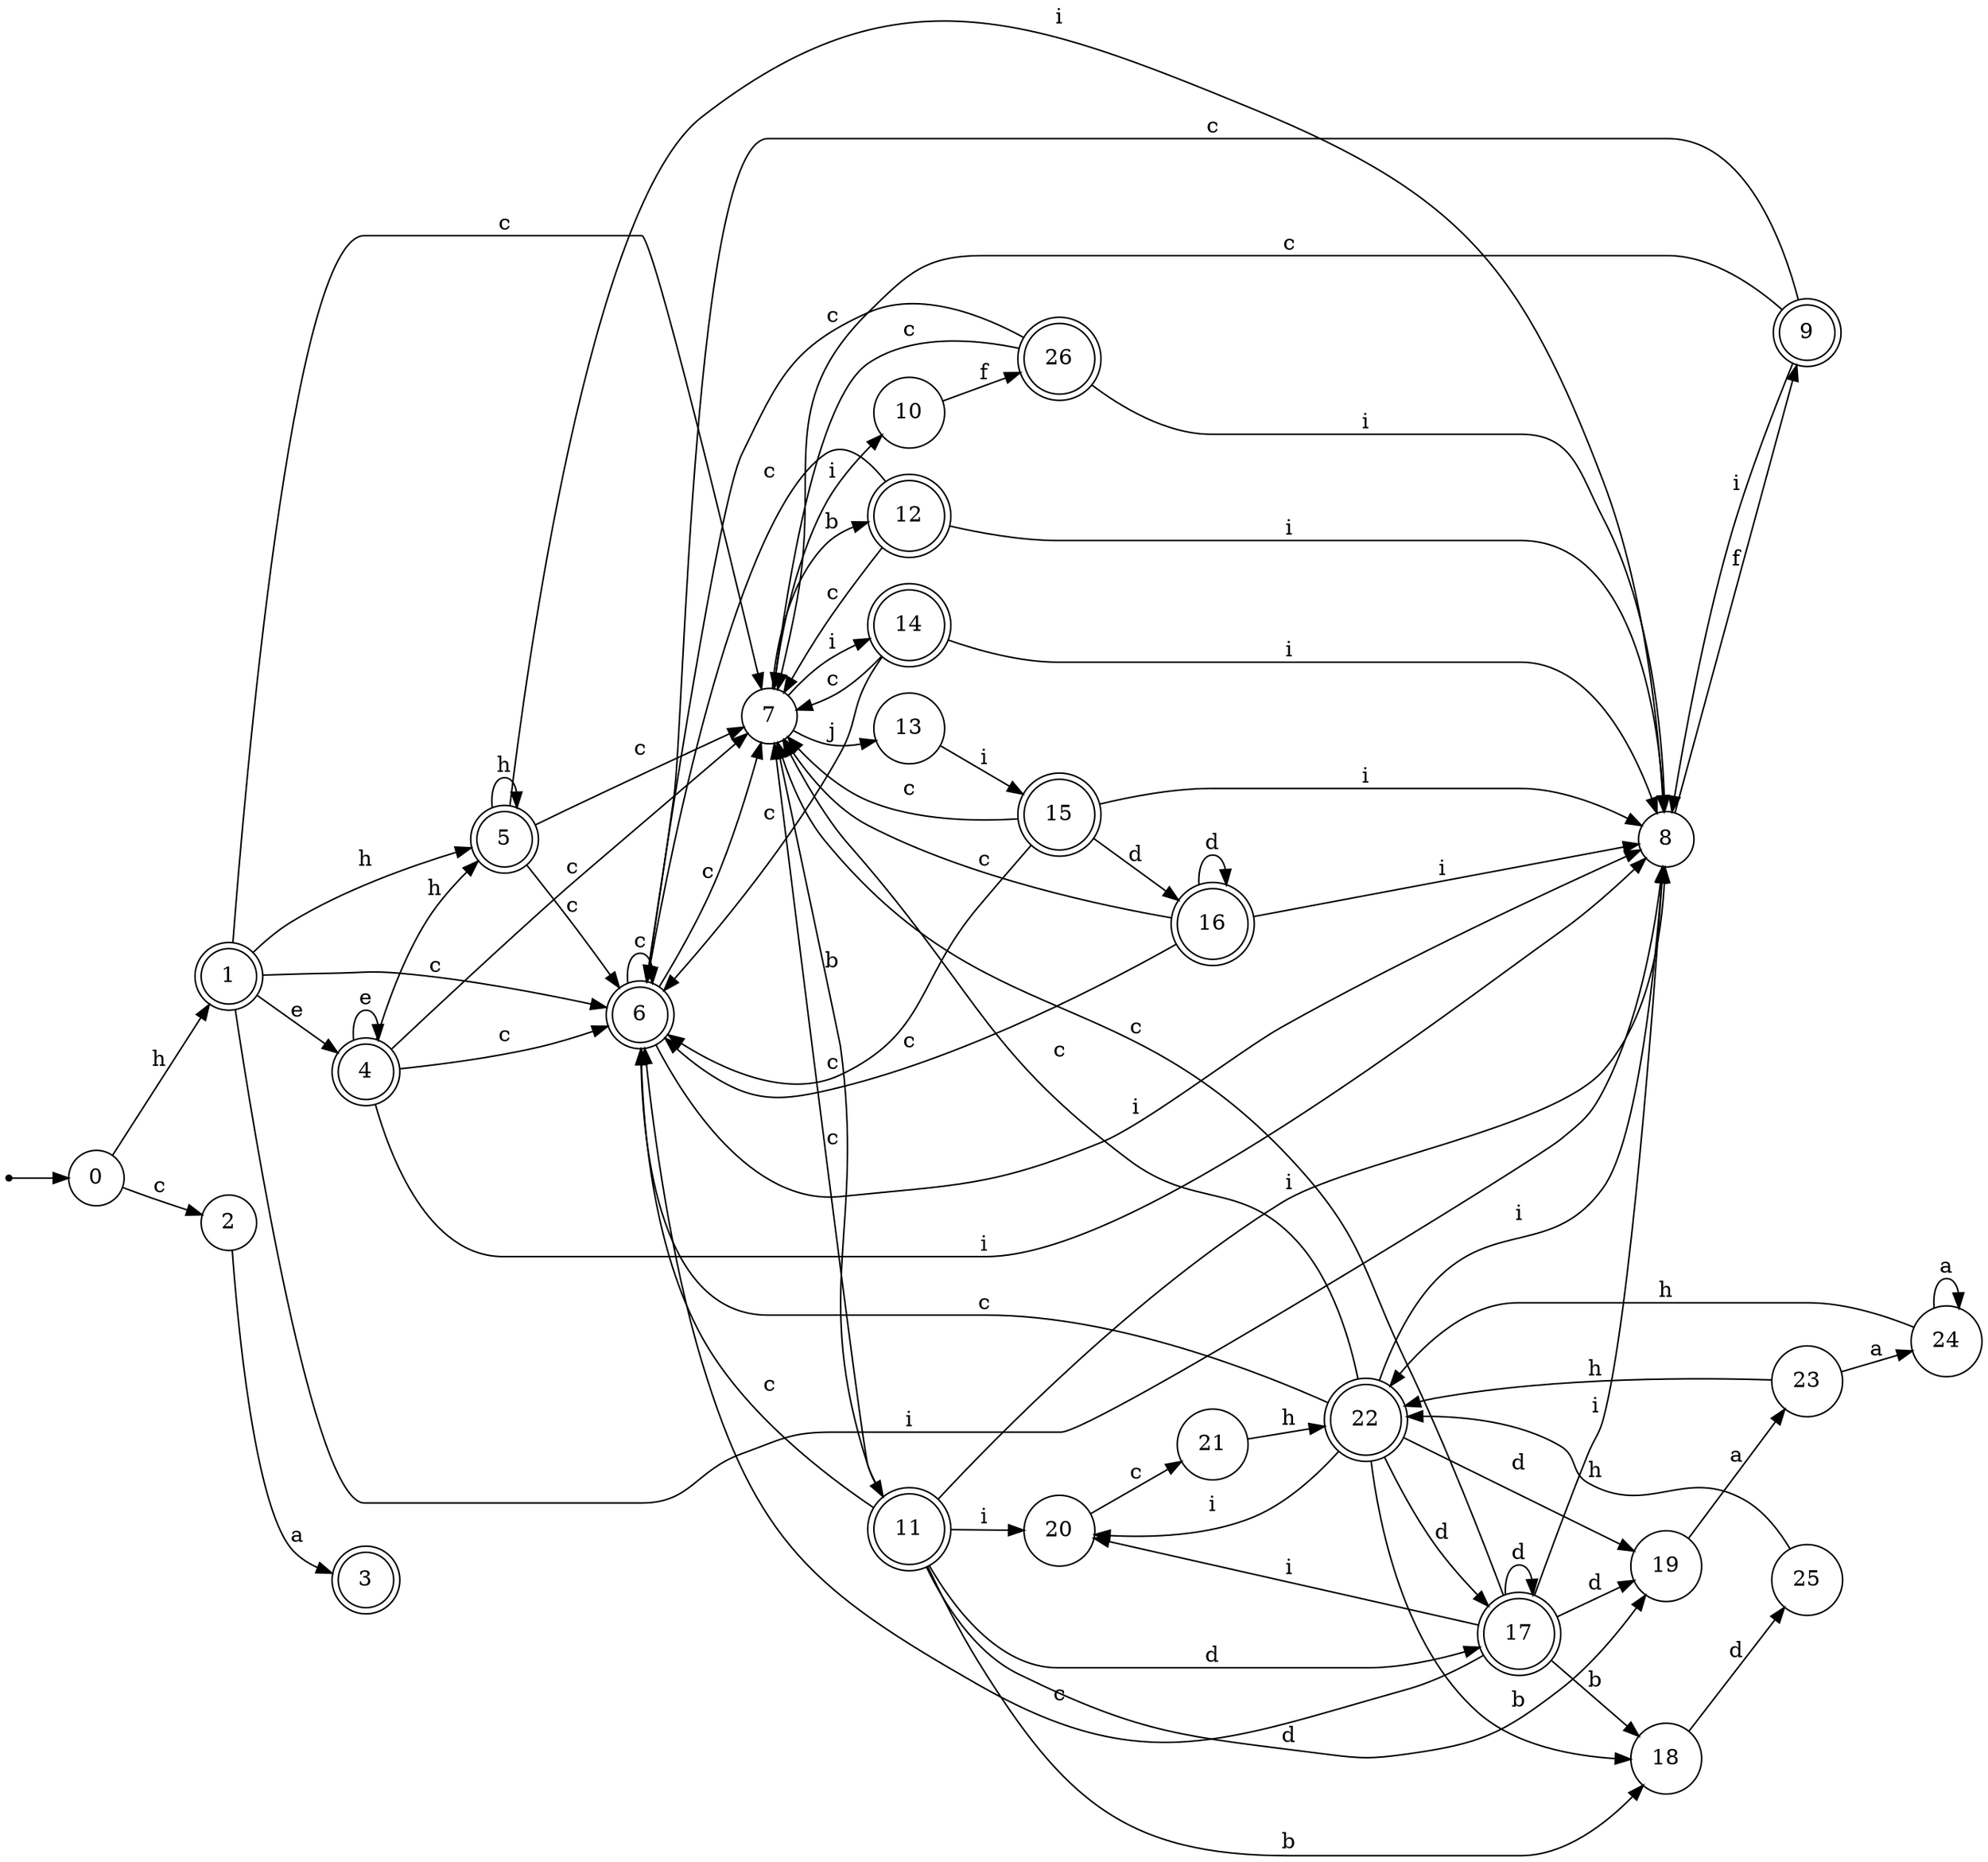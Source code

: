 digraph finite_state_machine {
rankdir=LR;
size="20,20";
node [shape = point]; "dummy0"
node [shape = circle]; "0";
"dummy0" -> "0";
node [shape = doublecircle]; "1";node [shape = circle]; "2";
node [shape = doublecircle]; "3";node [shape = doublecircle]; "4";node [shape = doublecircle]; "5";node [shape = doublecircle]; "6";node [shape = circle]; "7";
node [shape = circle]; "8";
node [shape = doublecircle]; "9";node [shape = circle]; "10";
node [shape = doublecircle]; "11";node [shape = doublecircle]; "12";node [shape = circle]; "13";
node [shape = doublecircle]; "14";node [shape = doublecircle]; "15";node [shape = doublecircle]; "16";node [shape = doublecircle]; "17";node [shape = circle]; "18";
node [shape = circle]; "19";
node [shape = circle]; "20";
node [shape = circle]; "21";
node [shape = doublecircle]; "22";node [shape = circle]; "23";
node [shape = circle]; "24";
node [shape = circle]; "25";
node [shape = doublecircle]; "26";"0" -> "1" [label = "h"];
 "0" -> "2" [label = "c"];
 "2" -> "3" [label = "a"];
 "1" -> "4" [label = "e"];
 "1" -> "5" [label = "h"];
 "1" -> "6" [label = "c"];
 "1" -> "7" [label = "c"];
 "1" -> "8" [label = "i"];
 "8" -> "9" [label = "f"];
 "9" -> "8" [label = "i"];
 "9" -> "6" [label = "c"];
 "9" -> "7" [label = "c"];
 "7" -> "10" [label = "i"];
 "7" -> "14" [label = "i"];
 "7" -> "11" [label = "b"];
 "7" -> "12" [label = "b"];
 "7" -> "13" [label = "j"];
 "14" -> "6" [label = "c"];
 "14" -> "7" [label = "c"];
 "14" -> "8" [label = "i"];
 "13" -> "15" [label = "i"];
 "15" -> "16" [label = "d"];
 "15" -> "6" [label = "c"];
 "15" -> "7" [label = "c"];
 "15" -> "8" [label = "i"];
 "16" -> "16" [label = "d"];
 "16" -> "6" [label = "c"];
 "16" -> "7" [label = "c"];
 "16" -> "8" [label = "i"];
 "12" -> "6" [label = "c"];
 "12" -> "7" [label = "c"];
 "12" -> "8" [label = "i"];
 "11" -> "17" [label = "d"];
 "11" -> "19" [label = "d"];
 "11" -> "18" [label = "b"];
 "11" -> "8" [label = "i"];
 "11" -> "20" [label = "i"];
 "11" -> "6" [label = "c"];
 "11" -> "7" [label = "c"];
 "20" -> "21" [label = "c"];
 "21" -> "22" [label = "h"];
 "22" -> "18" [label = "b"];
 "22" -> "17" [label = "d"];
 "22" -> "19" [label = "d"];
 "22" -> "8" [label = "i"];
 "22" -> "20" [label = "i"];
 "22" -> "6" [label = "c"];
 "22" -> "7" [label = "c"];
 "19" -> "23" [label = "a"];
 "23" -> "24" [label = "a"];
 "23" -> "22" [label = "h"];
 "24" -> "24" [label = "a"];
 "24" -> "22" [label = "h"];
 "18" -> "25" [label = "d"];
 "25" -> "22" [label = "h"];
 "17" -> "17" [label = "d"];
 "17" -> "19" [label = "d"];
 "17" -> "18" [label = "b"];
 "17" -> "8" [label = "i"];
 "17" -> "20" [label = "i"];
 "17" -> "6" [label = "c"];
 "17" -> "7" [label = "c"];
 "10" -> "26" [label = "f"];
 "26" -> "6" [label = "c"];
 "26" -> "7" [label = "c"];
 "26" -> "8" [label = "i"];
 "6" -> "6" [label = "c"];
 "6" -> "7" [label = "c"];
 "6" -> "8" [label = "i"];
 "5" -> "5" [label = "h"];
 "5" -> "6" [label = "c"];
 "5" -> "7" [label = "c"];
 "5" -> "8" [label = "i"];
 "4" -> "4" [label = "e"];
 "4" -> "5" [label = "h"];
 "4" -> "6" [label = "c"];
 "4" -> "7" [label = "c"];
 "4" -> "8" [label = "i"];
 }
